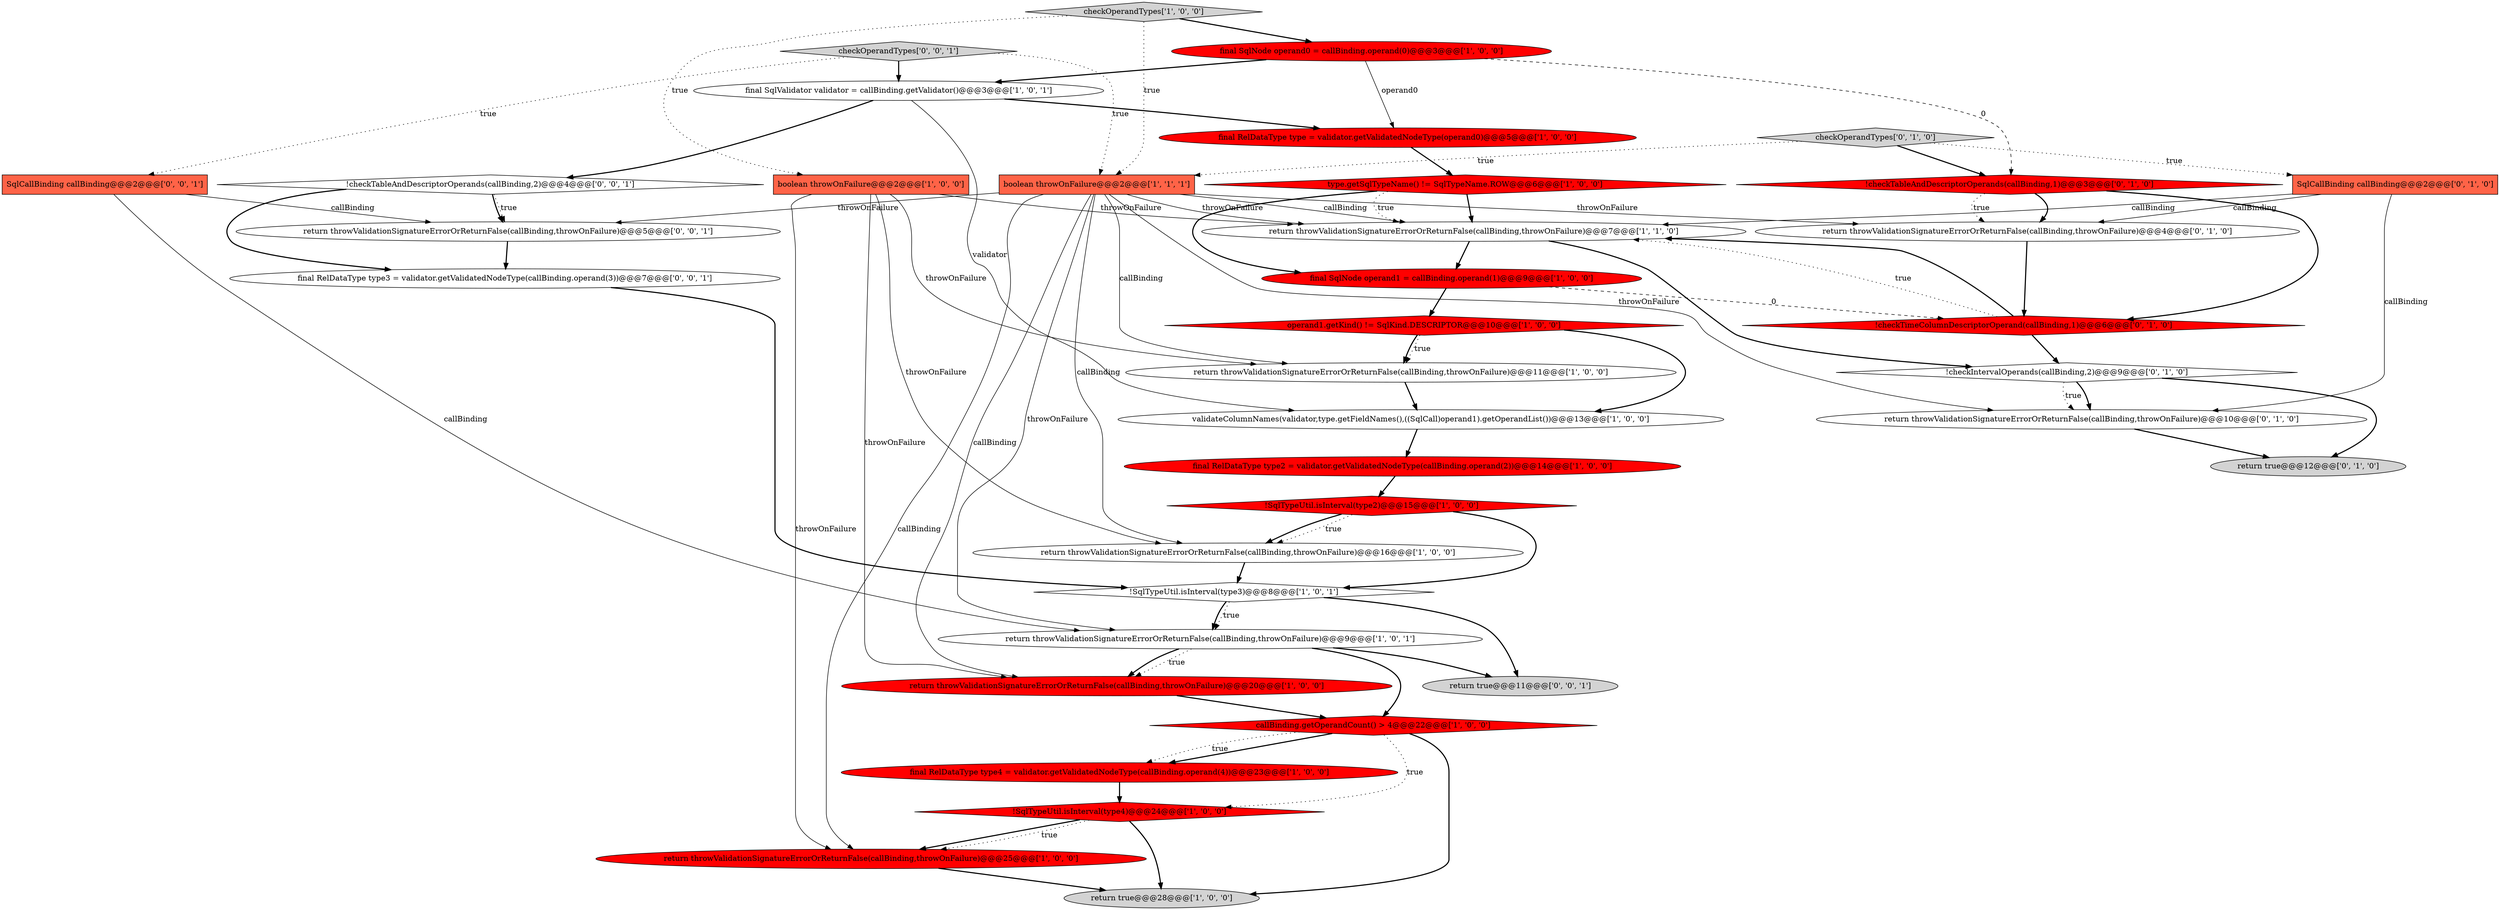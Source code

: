 digraph {
5 [style = filled, label = "final RelDataType type4 = validator.getValidatedNodeType(callBinding.operand(4))@@@23@@@['1', '0', '0']", fillcolor = red, shape = ellipse image = "AAA1AAABBB1BBB"];
19 [style = filled, label = "type.getSqlTypeName() != SqlTypeName.ROW@@@6@@@['1', '0', '0']", fillcolor = red, shape = diamond image = "AAA1AAABBB1BBB"];
34 [style = filled, label = "final RelDataType type3 = validator.getValidatedNodeType(callBinding.operand(3))@@@7@@@['0', '0', '1']", fillcolor = white, shape = ellipse image = "AAA0AAABBB3BBB"];
33 [style = filled, label = "SqlCallBinding callBinding@@@2@@@['0', '0', '1']", fillcolor = tomato, shape = box image = "AAA0AAABBB3BBB"];
21 [style = filled, label = "final SqlValidator validator = callBinding.getValidator()@@@3@@@['1', '0', '1']", fillcolor = white, shape = ellipse image = "AAA0AAABBB1BBB"];
36 [style = filled, label = "checkOperandTypes['0', '0', '1']", fillcolor = lightgray, shape = diamond image = "AAA0AAABBB3BBB"];
25 [style = filled, label = "!checkIntervalOperands(callBinding,2)@@@9@@@['0', '1', '0']", fillcolor = white, shape = diamond image = "AAA0AAABBB2BBB"];
7 [style = filled, label = "return true@@@28@@@['1', '0', '0']", fillcolor = lightgray, shape = ellipse image = "AAA0AAABBB1BBB"];
35 [style = filled, label = "!checkTableAndDescriptorOperands(callBinding,2)@@@4@@@['0', '0', '1']", fillcolor = white, shape = diamond image = "AAA0AAABBB3BBB"];
24 [style = filled, label = "!checkTableAndDescriptorOperands(callBinding,1)@@@3@@@['0', '1', '0']", fillcolor = red, shape = diamond image = "AAA1AAABBB2BBB"];
2 [style = filled, label = "return throwValidationSignatureErrorOrReturnFalse(callBinding,throwOnFailure)@@@16@@@['1', '0', '0']", fillcolor = white, shape = ellipse image = "AAA0AAABBB1BBB"];
15 [style = filled, label = "return throwValidationSignatureErrorOrReturnFalse(callBinding,throwOnFailure)@@@7@@@['1', '1', '0']", fillcolor = white, shape = ellipse image = "AAA0AAABBB1BBB"];
26 [style = filled, label = "return throwValidationSignatureErrorOrReturnFalse(callBinding,throwOnFailure)@@@10@@@['0', '1', '0']", fillcolor = white, shape = ellipse image = "AAA0AAABBB2BBB"];
20 [style = filled, label = "checkOperandTypes['1', '0', '0']", fillcolor = lightgray, shape = diamond image = "AAA0AAABBB1BBB"];
13 [style = filled, label = "operand1.getKind() != SqlKind.DESCRIPTOR@@@10@@@['1', '0', '0']", fillcolor = red, shape = diamond image = "AAA1AAABBB1BBB"];
16 [style = filled, label = "boolean throwOnFailure@@@2@@@['1', '1', '1']", fillcolor = tomato, shape = box image = "AAA0AAABBB1BBB"];
28 [style = filled, label = "checkOperandTypes['0', '1', '0']", fillcolor = lightgray, shape = diamond image = "AAA0AAABBB2BBB"];
27 [style = filled, label = "return throwValidationSignatureErrorOrReturnFalse(callBinding,throwOnFailure)@@@4@@@['0', '1', '0']", fillcolor = white, shape = ellipse image = "AAA0AAABBB2BBB"];
32 [style = filled, label = "return throwValidationSignatureErrorOrReturnFalse(callBinding,throwOnFailure)@@@5@@@['0', '0', '1']", fillcolor = white, shape = ellipse image = "AAA0AAABBB3BBB"];
14 [style = filled, label = "final RelDataType type2 = validator.getValidatedNodeType(callBinding.operand(2))@@@14@@@['1', '0', '0']", fillcolor = red, shape = ellipse image = "AAA1AAABBB1BBB"];
3 [style = filled, label = "!SqlTypeUtil.isInterval(type2)@@@15@@@['1', '0', '0']", fillcolor = red, shape = diamond image = "AAA1AAABBB1BBB"];
8 [style = filled, label = "callBinding.getOperandCount() > 4@@@22@@@['1', '0', '0']", fillcolor = red, shape = diamond image = "AAA1AAABBB1BBB"];
31 [style = filled, label = "return true@@@11@@@['0', '0', '1']", fillcolor = lightgray, shape = ellipse image = "AAA0AAABBB3BBB"];
22 [style = filled, label = "return throwValidationSignatureErrorOrReturnFalse(callBinding,throwOnFailure)@@@9@@@['1', '0', '1']", fillcolor = white, shape = ellipse image = "AAA0AAABBB1BBB"];
0 [style = filled, label = "return throwValidationSignatureErrorOrReturnFalse(callBinding,throwOnFailure)@@@11@@@['1', '0', '0']", fillcolor = white, shape = ellipse image = "AAA0AAABBB1BBB"];
30 [style = filled, label = "return true@@@12@@@['0', '1', '0']", fillcolor = lightgray, shape = ellipse image = "AAA0AAABBB2BBB"];
6 [style = filled, label = "!SqlTypeUtil.isInterval(type4)@@@24@@@['1', '0', '0']", fillcolor = red, shape = diamond image = "AAA1AAABBB1BBB"];
1 [style = filled, label = "boolean throwOnFailure@@@2@@@['1', '0', '0']", fillcolor = tomato, shape = box image = "AAA0AAABBB1BBB"];
29 [style = filled, label = "!checkTimeColumnDescriptorOperand(callBinding,1)@@@6@@@['0', '1', '0']", fillcolor = red, shape = diamond image = "AAA1AAABBB2BBB"];
17 [style = filled, label = "validateColumnNames(validator,type.getFieldNames(),((SqlCall)operand1).getOperandList())@@@13@@@['1', '0', '0']", fillcolor = white, shape = ellipse image = "AAA0AAABBB1BBB"];
18 [style = filled, label = "!SqlTypeUtil.isInterval(type3)@@@8@@@['1', '0', '1']", fillcolor = white, shape = diamond image = "AAA0AAABBB1BBB"];
11 [style = filled, label = "return throwValidationSignatureErrorOrReturnFalse(callBinding,throwOnFailure)@@@25@@@['1', '0', '0']", fillcolor = red, shape = ellipse image = "AAA1AAABBB1BBB"];
23 [style = filled, label = "SqlCallBinding callBinding@@@2@@@['0', '1', '0']", fillcolor = tomato, shape = box image = "AAA0AAABBB2BBB"];
12 [style = filled, label = "return throwValidationSignatureErrorOrReturnFalse(callBinding,throwOnFailure)@@@20@@@['1', '0', '0']", fillcolor = red, shape = ellipse image = "AAA1AAABBB1BBB"];
4 [style = filled, label = "final RelDataType type = validator.getValidatedNodeType(operand0)@@@5@@@['1', '0', '0']", fillcolor = red, shape = ellipse image = "AAA1AAABBB1BBB"];
9 [style = filled, label = "final SqlNode operand0 = callBinding.operand(0)@@@3@@@['1', '0', '0']", fillcolor = red, shape = ellipse image = "AAA1AAABBB1BBB"];
10 [style = filled, label = "final SqlNode operand1 = callBinding.operand(1)@@@9@@@['1', '0', '0']", fillcolor = red, shape = ellipse image = "AAA1AAABBB1BBB"];
14->3 [style = bold, label=""];
29->15 [style = bold, label=""];
15->10 [style = bold, label=""];
36->16 [style = dotted, label="true"];
20->9 [style = bold, label=""];
15->25 [style = bold, label=""];
25->30 [style = bold, label=""];
34->18 [style = bold, label=""];
28->16 [style = dotted, label="true"];
32->34 [style = bold, label=""];
21->17 [style = solid, label="validator"];
24->27 [style = dotted, label="true"];
3->18 [style = bold, label=""];
9->4 [style = solid, label="operand0"];
22->8 [style = bold, label=""];
13->17 [style = bold, label=""];
18->22 [style = bold, label=""];
16->11 [style = solid, label="callBinding"];
17->14 [style = bold, label=""];
6->11 [style = bold, label=""];
9->21 [style = bold, label=""];
6->11 [style = dotted, label="true"];
19->15 [style = bold, label=""];
21->35 [style = bold, label=""];
24->27 [style = bold, label=""];
18->31 [style = bold, label=""];
0->17 [style = bold, label=""];
4->19 [style = bold, label=""];
16->12 [style = solid, label="callBinding"];
2->18 [style = bold, label=""];
16->22 [style = solid, label="throwOnFailure"];
23->15 [style = solid, label="callBinding"];
10->29 [style = dashed, label="0"];
16->15 [style = solid, label="throwOnFailure"];
5->6 [style = bold, label=""];
3->2 [style = bold, label=""];
1->11 [style = solid, label="throwOnFailure"];
13->0 [style = dotted, label="true"];
25->26 [style = bold, label=""];
28->24 [style = bold, label=""];
28->23 [style = dotted, label="true"];
27->29 [style = bold, label=""];
6->7 [style = bold, label=""];
35->34 [style = bold, label=""];
25->26 [style = dotted, label="true"];
13->0 [style = bold, label=""];
21->4 [style = bold, label=""];
1->12 [style = solid, label="throwOnFailure"];
1->2 [style = solid, label="throwOnFailure"];
35->32 [style = bold, label=""];
19->10 [style = bold, label=""];
19->15 [style = dotted, label="true"];
16->26 [style = solid, label="throwOnFailure"];
33->32 [style = solid, label="callBinding"];
23->26 [style = solid, label="callBinding"];
8->6 [style = dotted, label="true"];
20->1 [style = dotted, label="true"];
10->13 [style = bold, label=""];
12->8 [style = bold, label=""];
1->0 [style = solid, label="throwOnFailure"];
16->2 [style = solid, label="callBinding"];
36->33 [style = dotted, label="true"];
18->22 [style = dotted, label="true"];
9->24 [style = dashed, label="0"];
3->2 [style = dotted, label="true"];
22->31 [style = bold, label=""];
1->15 [style = solid, label="throwOnFailure"];
29->25 [style = bold, label=""];
16->0 [style = solid, label="callBinding"];
24->29 [style = bold, label=""];
33->22 [style = solid, label="callBinding"];
29->15 [style = dotted, label="true"];
16->15 [style = solid, label="callBinding"];
8->7 [style = bold, label=""];
22->12 [style = dotted, label="true"];
26->30 [style = bold, label=""];
36->21 [style = bold, label=""];
8->5 [style = bold, label=""];
8->5 [style = dotted, label="true"];
22->12 [style = bold, label=""];
16->27 [style = solid, label="throwOnFailure"];
23->27 [style = solid, label="callBinding"];
16->32 [style = solid, label="throwOnFailure"];
11->7 [style = bold, label=""];
20->16 [style = dotted, label="true"];
35->32 [style = dotted, label="true"];
}
